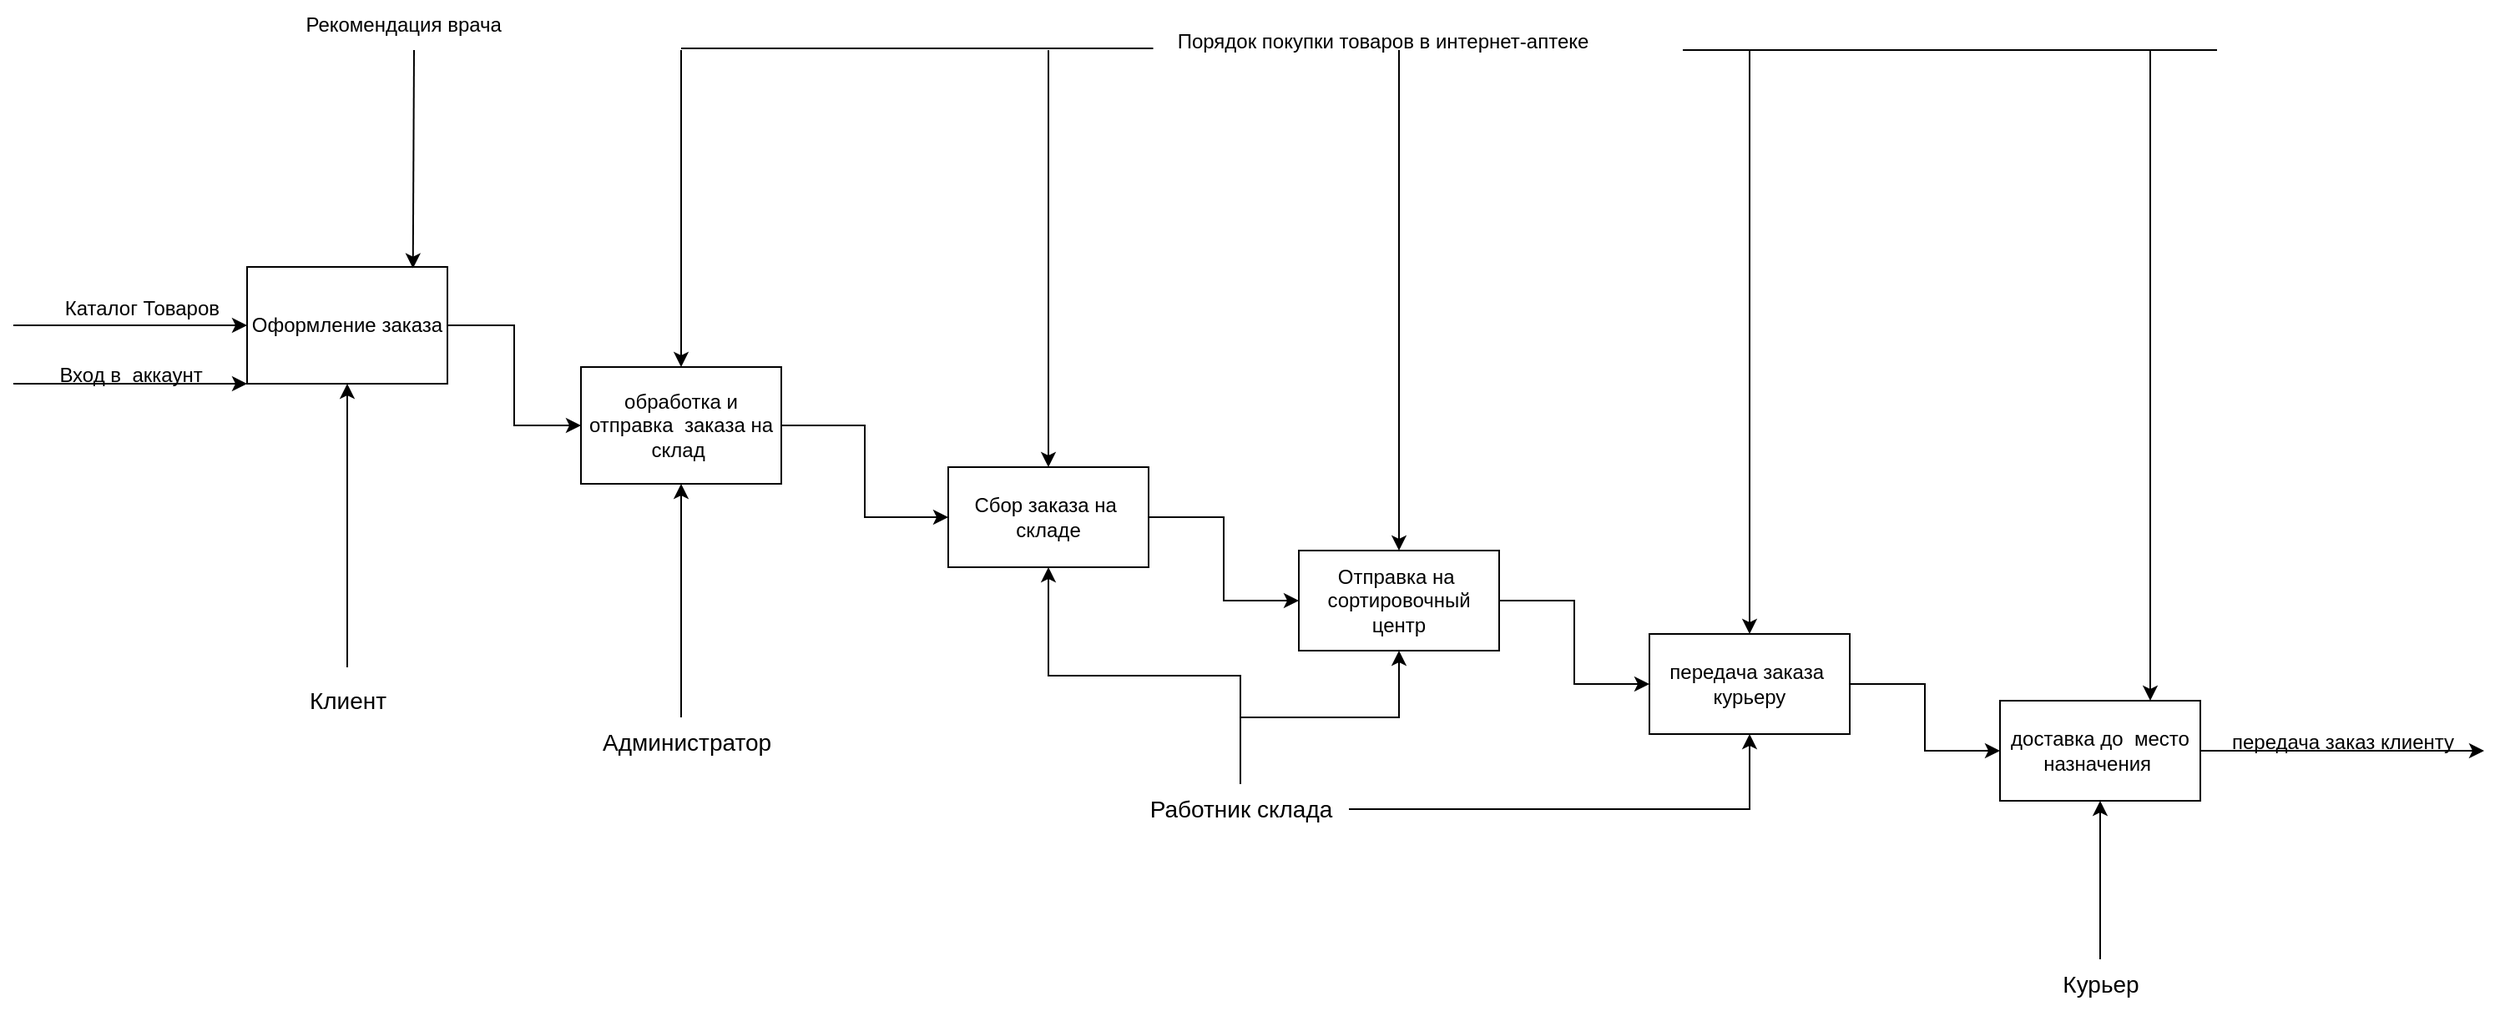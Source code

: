 <mxfile version="20.6.0" type="device" pages="7"><diagram id="UqSrwb61GX-2FaGPzs0Q" name="Страница 1"><mxGraphModel dx="2443" dy="928" grid="1" gridSize="10" guides="1" tooltips="1" connect="1" arrows="1" fold="1" page="1" pageScale="1" pageWidth="827" pageHeight="1169" math="0" shadow="0"><root><mxCell id="0"/><mxCell id="1" parent="0"/><mxCell id="IYAFPW66DbToV17pTTmQ-7" style="edgeStyle=orthogonalEdgeStyle;rounded=0;orthogonalLoop=1;jettySize=auto;html=1;" parent="1" source="IYAFPW66DbToV17pTTmQ-1" target="IYAFPW66DbToV17pTTmQ-6" edge="1"><mxGeometry relative="1" as="geometry"/></mxCell><mxCell id="IYAFPW66DbToV17pTTmQ-1" value="Оформление заказа" style="rounded=0;whiteSpace=wrap;html=1;" parent="1" vertex="1"><mxGeometry x="60" y="170" width="120" height="70" as="geometry"/></mxCell><mxCell id="IYAFPW66DbToV17pTTmQ-2" value="" style="endArrow=classic;html=1;rounded=0;entryX=0;entryY=0.5;entryDx=0;entryDy=0;" parent="1" target="IYAFPW66DbToV17pTTmQ-1" edge="1"><mxGeometry width="50" height="50" relative="1" as="geometry"><mxPoint x="-80" y="205" as="sourcePoint"/><mxPoint x="80" y="200" as="targetPoint"/></mxGeometry></mxCell><mxCell id="IYAFPW66DbToV17pTTmQ-3" value="" style="endArrow=classic;html=1;rounded=0;entryX=0;entryY=1;entryDx=0;entryDy=0;" parent="1" target="IYAFPW66DbToV17pTTmQ-1" edge="1"><mxGeometry width="50" height="50" relative="1" as="geometry"><mxPoint x="-80" y="240" as="sourcePoint"/><mxPoint x="90" y="240" as="targetPoint"/></mxGeometry></mxCell><mxCell id="IYAFPW66DbToV17pTTmQ-4" value="Каталог Товаров&amp;nbsp;&amp;nbsp;" style="text;html=1;align=center;verticalAlign=middle;resizable=0;points=[];autosize=1;strokeColor=none;fillColor=none;" parent="1" vertex="1"><mxGeometry x="-60" y="180" width="120" height="30" as="geometry"/></mxCell><mxCell id="IYAFPW66DbToV17pTTmQ-5" value="Вход в&amp;nbsp; аккаунт" style="text;html=1;align=center;verticalAlign=middle;resizable=0;points=[];autosize=1;strokeColor=none;fillColor=none;" parent="1" vertex="1"><mxGeometry x="-65" y="220" width="110" height="30" as="geometry"/></mxCell><mxCell id="IYAFPW66DbToV17pTTmQ-10" style="edgeStyle=orthogonalEdgeStyle;rounded=0;orthogonalLoop=1;jettySize=auto;html=1;entryX=0;entryY=0.5;entryDx=0;entryDy=0;" parent="1" source="IYAFPW66DbToV17pTTmQ-6" target="IYAFPW66DbToV17pTTmQ-11" edge="1"><mxGeometry relative="1" as="geometry"><mxPoint x="440" y="315" as="targetPoint"/></mxGeometry></mxCell><mxCell id="IYAFPW66DbToV17pTTmQ-6" value="обработка и отправка&amp;nbsp; заказа на склад&amp;nbsp;" style="rounded=0;whiteSpace=wrap;html=1;" parent="1" vertex="1"><mxGeometry x="260" y="230" width="120" height="70" as="geometry"/></mxCell><mxCell id="IYAFPW66DbToV17pTTmQ-14" style="edgeStyle=orthogonalEdgeStyle;rounded=0;orthogonalLoop=1;jettySize=auto;html=1;entryX=0;entryY=0.5;entryDx=0;entryDy=0;" parent="1" source="IYAFPW66DbToV17pTTmQ-11" target="IYAFPW66DbToV17pTTmQ-13" edge="1"><mxGeometry relative="1" as="geometry"/></mxCell><mxCell id="IYAFPW66DbToV17pTTmQ-11" value="Сбор заказа на&amp;nbsp; складе" style="rounded=0;whiteSpace=wrap;html=1;" parent="1" vertex="1"><mxGeometry x="480" y="290" width="120" height="60" as="geometry"/></mxCell><mxCell id="IYAFPW66DbToV17pTTmQ-16" style="edgeStyle=orthogonalEdgeStyle;rounded=0;orthogonalLoop=1;jettySize=auto;html=1;entryX=0;entryY=0.5;entryDx=0;entryDy=0;" parent="1" source="IYAFPW66DbToV17pTTmQ-13" target="IYAFPW66DbToV17pTTmQ-15" edge="1"><mxGeometry relative="1" as="geometry"/></mxCell><mxCell id="IYAFPW66DbToV17pTTmQ-13" value="Отправка на&amp;nbsp; сортировочный центр" style="rounded=0;whiteSpace=wrap;html=1;" parent="1" vertex="1"><mxGeometry x="690" y="340" width="120" height="60" as="geometry"/></mxCell><mxCell id="IYAFPW66DbToV17pTTmQ-18" style="edgeStyle=orthogonalEdgeStyle;rounded=0;orthogonalLoop=1;jettySize=auto;html=1;entryX=0;entryY=0.5;entryDx=0;entryDy=0;" parent="1" source="IYAFPW66DbToV17pTTmQ-15" target="IYAFPW66DbToV17pTTmQ-17" edge="1"><mxGeometry relative="1" as="geometry"/></mxCell><mxCell id="IYAFPW66DbToV17pTTmQ-15" value="передача заказа&amp;nbsp; курьеру" style="rounded=0;whiteSpace=wrap;html=1;" parent="1" vertex="1"><mxGeometry x="900" y="390" width="120" height="60" as="geometry"/></mxCell><mxCell id="IYAFPW66DbToV17pTTmQ-17" value="доставка до&amp;nbsp; место назначения&amp;nbsp;" style="rounded=0;whiteSpace=wrap;html=1;" parent="1" vertex="1"><mxGeometry x="1110" y="430" width="120" height="60" as="geometry"/></mxCell><mxCell id="IYAFPW66DbToV17pTTmQ-21" value="" style="endArrow=classic;html=1;rounded=0;exitX=1;exitY=0.5;exitDx=0;exitDy=0;" parent="1" source="IYAFPW66DbToV17pTTmQ-17" edge="1"><mxGeometry width="50" height="50" relative="1" as="geometry"><mxPoint x="720" y="410" as="sourcePoint"/><mxPoint x="1400" y="460" as="targetPoint"/></mxGeometry></mxCell><mxCell id="IYAFPW66DbToV17pTTmQ-22" value="передача заказ клиенту" style="text;html=1;align=center;verticalAlign=middle;resizable=0;points=[];autosize=1;strokeColor=none;fillColor=none;" parent="1" vertex="1"><mxGeometry x="1235" y="440" width="160" height="30" as="geometry"/></mxCell><mxCell id="IYAFPW66DbToV17pTTmQ-26" value="" style="endArrow=none;html=1;rounded=0;" parent="1" edge="1"><mxGeometry width="50" height="50" relative="1" as="geometry"><mxPoint x="1240" y="40" as="sourcePoint"/><mxPoint x="920" y="40" as="targetPoint"/></mxGeometry></mxCell><mxCell id="IYAFPW66DbToV17pTTmQ-27" value="Порядок покупки товаров в интернет-аптеке&amp;nbsp; &amp;nbsp;" style="text;html=1;align=center;verticalAlign=middle;resizable=0;points=[];autosize=1;strokeColor=none;fillColor=none;" parent="1" vertex="1"><mxGeometry x="605" y="20" width="280" height="30" as="geometry"/></mxCell><mxCell id="IYAFPW66DbToV17pTTmQ-29" value="" style="endArrow=classic;html=1;rounded=0;fontSize=14;entryX=0.828;entryY=0.012;entryDx=0;entryDy=0;entryPerimeter=0;" parent="1" target="IYAFPW66DbToV17pTTmQ-1" edge="1"><mxGeometry width="50" height="50" relative="1" as="geometry"><mxPoint x="160" y="40" as="sourcePoint"/><mxPoint x="690" y="370" as="targetPoint"/></mxGeometry></mxCell><mxCell id="IYAFPW66DbToV17pTTmQ-30" value="" style="endArrow=classic;html=1;rounded=0;fontSize=14;entryX=0.5;entryY=0;entryDx=0;entryDy=0;" parent="1" target="IYAFPW66DbToV17pTTmQ-6" edge="1"><mxGeometry width="50" height="50" relative="1" as="geometry"><mxPoint x="320" y="40" as="sourcePoint"/><mxPoint x="690" y="370" as="targetPoint"/></mxGeometry></mxCell><mxCell id="IYAFPW66DbToV17pTTmQ-31" value="" style="endArrow=classic;html=1;rounded=0;fontSize=14;entryX=0.5;entryY=0;entryDx=0;entryDy=0;" parent="1" target="IYAFPW66DbToV17pTTmQ-11" edge="1"><mxGeometry width="50" height="50" relative="1" as="geometry"><mxPoint x="540" y="40" as="sourcePoint"/><mxPoint x="690" y="370" as="targetPoint"/></mxGeometry></mxCell><mxCell id="IYAFPW66DbToV17pTTmQ-32" value="" style="endArrow=classic;html=1;rounded=0;fontSize=14;entryX=0.5;entryY=0;entryDx=0;entryDy=0;" parent="1" target="IYAFPW66DbToV17pTTmQ-13" edge="1"><mxGeometry width="50" height="50" relative="1" as="geometry"><mxPoint x="750" y="40" as="sourcePoint"/><mxPoint x="690" y="370" as="targetPoint"/></mxGeometry></mxCell><mxCell id="IYAFPW66DbToV17pTTmQ-33" value="" style="endArrow=classic;html=1;rounded=0;fontSize=14;entryX=0.5;entryY=0;entryDx=0;entryDy=0;" parent="1" target="IYAFPW66DbToV17pTTmQ-15" edge="1"><mxGeometry width="50" height="50" relative="1" as="geometry"><mxPoint x="960" y="40" as="sourcePoint"/><mxPoint x="690" y="370" as="targetPoint"/></mxGeometry></mxCell><mxCell id="IYAFPW66DbToV17pTTmQ-34" value="" style="endArrow=classic;html=1;rounded=0;fontSize=14;entryX=0.75;entryY=0;entryDx=0;entryDy=0;" parent="1" target="IYAFPW66DbToV17pTTmQ-17" edge="1"><mxGeometry width="50" height="50" relative="1" as="geometry"><mxPoint x="1200" y="40" as="sourcePoint"/><mxPoint x="370" y="620" as="targetPoint"/></mxGeometry></mxCell><mxCell id="IYAFPW66DbToV17pTTmQ-35" value="" style="endArrow=classic;html=1;rounded=0;fontSize=14;entryX=0.5;entryY=1;entryDx=0;entryDy=0;" parent="1" target="IYAFPW66DbToV17pTTmQ-1" edge="1"><mxGeometry width="50" height="50" relative="1" as="geometry"><mxPoint x="120" y="410" as="sourcePoint"/><mxPoint x="370" y="620" as="targetPoint"/></mxGeometry></mxCell><mxCell id="IYAFPW66DbToV17pTTmQ-36" value="Клиент" style="text;html=1;align=center;verticalAlign=middle;resizable=0;points=[];autosize=1;strokeColor=none;fillColor=none;fontSize=14;" parent="1" vertex="1"><mxGeometry x="85" y="415" width="70" height="30" as="geometry"/></mxCell><mxCell id="IYAFPW66DbToV17pTTmQ-37" value="" style="endArrow=classic;html=1;rounded=0;fontSize=14;entryX=0.5;entryY=1;entryDx=0;entryDy=0;" parent="1" target="IYAFPW66DbToV17pTTmQ-6" edge="1"><mxGeometry width="50" height="50" relative="1" as="geometry"><mxPoint x="320" y="440" as="sourcePoint"/><mxPoint x="370" y="620" as="targetPoint"/></mxGeometry></mxCell><mxCell id="IYAFPW66DbToV17pTTmQ-39" value="Администратор&amp;nbsp;" style="text;html=1;align=center;verticalAlign=middle;resizable=0;points=[];autosize=1;strokeColor=none;fillColor=none;fontSize=14;" parent="1" vertex="1"><mxGeometry x="260" y="440" width="130" height="30" as="geometry"/></mxCell><mxCell id="IYAFPW66DbToV17pTTmQ-41" style="edgeStyle=orthogonalEdgeStyle;rounded=0;orthogonalLoop=1;jettySize=auto;html=1;entryX=0.5;entryY=1;entryDx=0;entryDy=0;fontSize=14;" parent="1" source="IYAFPW66DbToV17pTTmQ-40" target="IYAFPW66DbToV17pTTmQ-11" edge="1"><mxGeometry relative="1" as="geometry"/></mxCell><mxCell id="IYAFPW66DbToV17pTTmQ-42" style="edgeStyle=orthogonalEdgeStyle;rounded=0;orthogonalLoop=1;jettySize=auto;html=1;entryX=0.5;entryY=1;entryDx=0;entryDy=0;fontSize=14;" parent="1" source="IYAFPW66DbToV17pTTmQ-40" target="IYAFPW66DbToV17pTTmQ-13" edge="1"><mxGeometry relative="1" as="geometry"/></mxCell><mxCell id="IYAFPW66DbToV17pTTmQ-43" style="edgeStyle=orthogonalEdgeStyle;rounded=0;orthogonalLoop=1;jettySize=auto;html=1;entryX=0.5;entryY=1;entryDx=0;entryDy=0;fontSize=14;" parent="1" source="IYAFPW66DbToV17pTTmQ-40" target="IYAFPW66DbToV17pTTmQ-15" edge="1"><mxGeometry relative="1" as="geometry"/></mxCell><mxCell id="IYAFPW66DbToV17pTTmQ-40" value="Работник склада" style="text;html=1;align=center;verticalAlign=middle;resizable=0;points=[];autosize=1;strokeColor=none;fillColor=none;fontSize=14;" parent="1" vertex="1"><mxGeometry x="590" y="480" width="130" height="30" as="geometry"/></mxCell><mxCell id="IYAFPW66DbToV17pTTmQ-44" value="Курьер" style="text;html=1;align=center;verticalAlign=middle;resizable=0;points=[];autosize=1;strokeColor=none;fillColor=none;fontSize=14;" parent="1" vertex="1"><mxGeometry x="1135" y="585" width="70" height="30" as="geometry"/></mxCell><mxCell id="IYAFPW66DbToV17pTTmQ-45" value="" style="endArrow=classic;html=1;rounded=0;fontSize=14;entryX=0.5;entryY=1;entryDx=0;entryDy=0;" parent="1" source="IYAFPW66DbToV17pTTmQ-44" target="IYAFPW66DbToV17pTTmQ-17" edge="1"><mxGeometry width="50" height="50" relative="1" as="geometry"><mxPoint x="320" y="670" as="sourcePoint"/><mxPoint x="370" y="620" as="targetPoint"/></mxGeometry></mxCell><mxCell id="QMCUXfUIS-Kp5u-1kf5c-2" value="" style="endArrow=none;html=1;rounded=0;entryX=-0.008;entryY=0.635;entryDx=0;entryDy=0;entryPerimeter=0;" edge="1" parent="1" target="IYAFPW66DbToV17pTTmQ-27"><mxGeometry width="50" height="50" relative="1" as="geometry"><mxPoint x="320" y="39" as="sourcePoint"/><mxPoint x="640" y="310" as="targetPoint"/></mxGeometry></mxCell><mxCell id="QMCUXfUIS-Kp5u-1kf5c-3" value="Рекомендация врача&amp;nbsp;" style="text;html=1;align=center;verticalAlign=middle;resizable=0;points=[];autosize=1;strokeColor=none;fillColor=none;" vertex="1" parent="1"><mxGeometry x="85" y="10" width="140" height="30" as="geometry"/></mxCell></root></mxGraphModel></diagram><diagram name="Страница 1" id="Mw4EYiLOWl4AW9sIwSQN"><mxGraphModel dx="1673" dy="829" grid="1" gridSize="10" guides="1" tooltips="1" connect="1" arrows="1" fold="1" page="1" pageScale="1" pageWidth="827" pageHeight="1169" math="0" shadow="0"><root><mxCell id="0"/><mxCell id="1" parent="0"/><mxCell id="vtfCZqzjw-Deb6VUBFZ_-2" value="Предприятие по сборке и продаже компьютеров" style="swimlane;" parent="1" vertex="1"><mxGeometry x="494" y="230" width="760" height="770" as="geometry"/></mxCell><mxCell id="vtfCZqzjw-Deb6VUBFZ_-6" value="Работа с заказом" style="ellipse;whiteSpace=wrap;html=1;" parent="vtfCZqzjw-Deb6VUBFZ_-2" vertex="1"><mxGeometry x="30" y="34" width="120" height="80" as="geometry"/></mxCell><mxCell id="vtfCZqzjw-Deb6VUBFZ_-8" value="управление информациеей о клиенте" style="ellipse;whiteSpace=wrap;html=1;" parent="vtfCZqzjw-Deb6VUBFZ_-2" vertex="1"><mxGeometry x="30" y="174" width="120" height="80" as="geometry"/></mxCell><mxCell id="vtfCZqzjw-Deb6VUBFZ_-9" value="extend" style="endArrow=classic;html=1;rounded=0;entryX=0.5;entryY=0;entryDx=0;entryDy=0;dashed=1;" parent="vtfCZqzjw-Deb6VUBFZ_-2" source="vtfCZqzjw-Deb6VUBFZ_-6" target="vtfCZqzjw-Deb6VUBFZ_-8" edge="1"><mxGeometry width="50" height="50" relative="1" as="geometry"><mxPoint x="70" y="164" as="sourcePoint"/><mxPoint x="120" y="114" as="targetPoint"/><Array as="points"><mxPoint x="90" y="144"/></Array><mxPoint as="offset"/></mxGeometry></mxCell><mxCell id="vtfCZqzjw-Deb6VUBFZ_-12" value="управление информацией о поставщиках" style="ellipse;whiteSpace=wrap;html=1;" parent="vtfCZqzjw-Deb6VUBFZ_-2" vertex="1"><mxGeometry x="50" y="355" width="120" height="80" as="geometry"/></mxCell><mxCell id="vtfCZqzjw-Deb6VUBFZ_-14" value="управление информацией о комплектующих" style="ellipse;whiteSpace=wrap;html=1;" parent="vtfCZqzjw-Deb6VUBFZ_-2" vertex="1"><mxGeometry x="40" y="474" width="120" height="80" as="geometry"/></mxCell><mxCell id="vtfCZqzjw-Deb6VUBFZ_-18" value="учет поступления, выдачи комплектующих" style="ellipse;whiteSpace=wrap;html=1;" parent="vtfCZqzjw-Deb6VUBFZ_-2" vertex="1"><mxGeometry x="40" y="654" width="120" height="80" as="geometry"/></mxCell><mxCell id="vtfCZqzjw-Deb6VUBFZ_-22" value="" style="endArrow=classic;html=1;rounded=0;exitX=0.5;exitY=0.5;exitDx=0;exitDy=0;exitPerimeter=0;" parent="vtfCZqzjw-Deb6VUBFZ_-2" source="vtfCZqzjw-Deb6VUBFZ_-20" edge="1"><mxGeometry width="50" height="50" relative="1" as="geometry"><mxPoint x="677" y="264" as="sourcePoint"/><mxPoint x="720" y="244" as="targetPoint"/><Array as="points"/></mxGeometry></mxCell><mxCell id="vtfCZqzjw-Deb6VUBFZ_-23" value="сборка компьютеров" style="ellipse;whiteSpace=wrap;html=1;" parent="vtfCZqzjw-Deb6VUBFZ_-2" vertex="1"><mxGeometry x="600" y="204" width="120" height="80" as="geometry"/></mxCell><mxCell id="vtfCZqzjw-Deb6VUBFZ_-24" value="" style="endArrow=classic;html=1;rounded=0;exitX=0.5;exitY=0;exitDx=0;exitDy=0;dashed=1;" parent="vtfCZqzjw-Deb6VUBFZ_-2" source="vtfCZqzjw-Deb6VUBFZ_-23" edge="1"><mxGeometry width="50" height="50" relative="1" as="geometry"><mxPoint x="660" y="174" as="sourcePoint"/><mxPoint x="660" y="114" as="targetPoint"/></mxGeometry></mxCell><mxCell id="vtfCZqzjw-Deb6VUBFZ_-26" value="include" style="edgeLabel;html=1;align=center;verticalAlign=middle;resizable=0;points=[];" parent="vtfCZqzjw-Deb6VUBFZ_-24" vertex="1" connectable="0"><mxGeometry x="0.146" y="-1" relative="1" as="geometry"><mxPoint as="offset"/></mxGeometry></mxCell><mxCell id="vtfCZqzjw-Deb6VUBFZ_-25" value="требования необходимых комлектующих" style="ellipse;whiteSpace=wrap;html=1;" parent="vtfCZqzjw-Deb6VUBFZ_-2" vertex="1"><mxGeometry x="600" y="34" width="120" height="80" as="geometry"/></mxCell><mxCell id="vtfCZqzjw-Deb6VUBFZ_-32" value="тестирование компьютеров" style="ellipse;whiteSpace=wrap;html=1;" parent="vtfCZqzjw-Deb6VUBFZ_-2" vertex="1"><mxGeometry x="600" y="654" width="120" height="80" as="geometry"/></mxCell><mxCell id="vtfCZqzjw-Deb6VUBFZ_-3" value="менеджер по работе&lt;br&gt;&lt;br&gt;&amp;nbsp;с клиентами" style="shape=umlActor;verticalLabelPosition=bottom;verticalAlign=top;html=1;" parent="1" vertex="1"><mxGeometry x="414" y="264" width="30" height="60" as="geometry"/></mxCell><mxCell id="vtfCZqzjw-Deb6VUBFZ_-7" value="" style="endArrow=classic;html=1;rounded=0;exitX=0.526;exitY=0.686;exitDx=0;exitDy=0;exitPerimeter=0;" parent="1" source="vtfCZqzjw-Deb6VUBFZ_-3" edge="1"><mxGeometry width="50" height="50" relative="1" as="geometry"><mxPoint x="444" y="304" as="sourcePoint"/><mxPoint x="524" y="304" as="targetPoint"/><Array as="points"><mxPoint x="484" y="304"/></Array></mxGeometry></mxCell><mxCell id="vtfCZqzjw-Deb6VUBFZ_-10" value="менеджер по &lt;br&gt;снабжению" style="shape=umlActor;verticalLabelPosition=bottom;verticalAlign=top;html=1;outlineConnect=0;" parent="1" vertex="1"><mxGeometry x="414" y="585" width="30" height="60" as="geometry"/></mxCell><mxCell id="vtfCZqzjw-Deb6VUBFZ_-11" value="" style="endArrow=classic;html=1;rounded=0;exitX=0.5;exitY=0.5;exitDx=0;exitDy=0;exitPerimeter=0;" parent="1" source="vtfCZqzjw-Deb6VUBFZ_-10" edge="1"><mxGeometry width="50" height="50" relative="1" as="geometry"><mxPoint x="434" y="624" as="sourcePoint"/><mxPoint x="544" y="626" as="targetPoint"/></mxGeometry></mxCell><mxCell id="vtfCZqzjw-Deb6VUBFZ_-13" value="" style="endArrow=classic;html=1;rounded=0;exitX=0.5;exitY=0.5;exitDx=0;exitDy=0;exitPerimeter=0;" parent="1" source="vtfCZqzjw-Deb6VUBFZ_-10" target="vtfCZqzjw-Deb6VUBFZ_-14" edge="1"><mxGeometry width="50" height="50" relative="1" as="geometry"><mxPoint x="494" y="704" as="sourcePoint"/><mxPoint x="544" y="694" as="targetPoint"/></mxGeometry></mxCell><mxCell id="vtfCZqzjw-Deb6VUBFZ_-15" value="завскладом&lt;br&gt;" style="shape=umlActor;verticalLabelPosition=bottom;verticalAlign=top;html=1;outlineConnect=0;" parent="1" vertex="1"><mxGeometry x="414" y="904" width="30" height="60" as="geometry"/></mxCell><mxCell id="vtfCZqzjw-Deb6VUBFZ_-17" value="" style="endArrow=classic;html=1;rounded=0;exitX=0.5;exitY=0.5;exitDx=0;exitDy=0;exitPerimeter=0;" parent="1" source="vtfCZqzjw-Deb6VUBFZ_-15" edge="1"><mxGeometry width="50" height="50" relative="1" as="geometry"><mxPoint x="454" y="944" as="sourcePoint"/><mxPoint x="534" y="934" as="targetPoint"/></mxGeometry></mxCell><mxCell id="vtfCZqzjw-Deb6VUBFZ_-19" value="инженер по сборке&lt;br&gt;&amp;nbsp;ноутбуков&lt;br&gt;" style="shape=umlActor;verticalLabelPosition=bottom;verticalAlign=top;html=1;outlineConnect=0;" parent="1" vertex="1"><mxGeometry x="1304" y="274" width="30" height="60" as="geometry"/></mxCell><mxCell id="vtfCZqzjw-Deb6VUBFZ_-20" value="инженер по сборке&lt;br&gt;" style="shape=umlActor;verticalLabelPosition=bottom;verticalAlign=top;html=1;outlineConnect=0;" parent="1" vertex="1"><mxGeometry x="1304" y="444" width="30" height="60" as="geometry"/></mxCell><mxCell id="vtfCZqzjw-Deb6VUBFZ_-21" value="" style="endArrow=classic;html=1;rounded=0;exitX=0.5;exitY=0.5;exitDx=0;exitDy=0;exitPerimeter=0;" parent="1" source="vtfCZqzjw-Deb6VUBFZ_-19" target="vtfCZqzjw-Deb6VUBFZ_-20" edge="1"><mxGeometry width="50" height="50" relative="1" as="geometry"><mxPoint x="1294" y="434" as="sourcePoint"/><mxPoint x="1344" y="384" as="targetPoint"/><Array as="points"/></mxGeometry></mxCell><mxCell id="vtfCZqzjw-Deb6VUBFZ_-27" value="инженер по сборке &lt;br&gt;настольных компьютеров" style="shape=umlActor;verticalLabelPosition=bottom;verticalAlign=top;html=1;outlineConnect=0;" parent="1" vertex="1"><mxGeometry x="1324" y="665" width="30" height="60" as="geometry"/></mxCell><mxCell id="vtfCZqzjw-Deb6VUBFZ_-29" value="" style="endArrow=classic;html=1;rounded=0;exitX=0.5;exitY=0;exitDx=0;exitDy=0;exitPerimeter=0;entryX=0.5;entryY=0.5;entryDx=0;entryDy=0;entryPerimeter=0;" parent="1" source="vtfCZqzjw-Deb6VUBFZ_-27" target="vtfCZqzjw-Deb6VUBFZ_-20" edge="1"><mxGeometry width="50" height="50" relative="1" as="geometry"><mxPoint x="1334" y="645" as="sourcePoint"/><mxPoint x="1384" y="595" as="targetPoint"/></mxGeometry></mxCell><mxCell id="vtfCZqzjw-Deb6VUBFZ_-30" value="инженер по тестированию" style="shape=umlActor;verticalLabelPosition=bottom;verticalAlign=top;html=1;outlineConnect=0;" parent="1" vertex="1"><mxGeometry x="1324" y="904" width="30" height="60" as="geometry"/></mxCell><mxCell id="vtfCZqzjw-Deb6VUBFZ_-31" value="" style="endArrow=classic;html=1;rounded=0;exitX=0.5;exitY=0.5;exitDx=0;exitDy=0;exitPerimeter=0;" parent="1" source="vtfCZqzjw-Deb6VUBFZ_-30" edge="1"><mxGeometry width="50" height="50" relative="1" as="geometry"><mxPoint x="1274" y="904" as="sourcePoint"/><mxPoint x="1214" y="934" as="targetPoint"/></mxGeometry></mxCell></root></mxGraphModel></diagram><diagram name="Страница 2" id="2DI05LtLqWM12j9ELJni"><mxGraphModel dx="1422" dy="705" grid="1" gridSize="10" guides="1" tooltips="1" connect="1" arrows="1" fold="1" page="1" pageScale="1" pageWidth="827" pageHeight="1169" math="0" shadow="0"><root><mxCell id="0"/><mxCell id="1" parent="0"/><mxCell id="o-NQTXOiPf2M6POMEj39-1" value="Сайт по продаже авиабилетов" style="swimlane;" parent="1" vertex="1"><mxGeometry x="70" y="110" width="810" height="640" as="geometry"/></mxCell><mxCell id="o-NQTXOiPf2M6POMEj39-5" value="" style="endArrow=classic;html=1;rounded=0;" parent="o-NQTXOiPf2M6POMEj39-1" edge="1"><mxGeometry width="50" height="50" relative="1" as="geometry"><mxPoint x="-40" y="20" as="sourcePoint"/><mxPoint x="70" y="80" as="targetPoint"/></mxGeometry></mxCell><mxCell id="o-NQTXOiPf2M6POMEj39-6" value="" style="ellipse;whiteSpace=wrap;html=1;" parent="o-NQTXOiPf2M6POMEj39-1" vertex="1"><mxGeometry x="70" y="50" width="120" height="80" as="geometry"/></mxCell><mxCell id="o-NQTXOiPf2M6POMEj39-9" value="" style="ellipse;whiteSpace=wrap;html=1;" parent="o-NQTXOiPf2M6POMEj39-1" vertex="1"><mxGeometry x="70" y="190" width="120" height="40" as="geometry"/></mxCell><mxCell id="o-NQTXOiPf2M6POMEj39-10" value="" style="endArrow=classic;html=1;rounded=0;" parent="o-NQTXOiPf2M6POMEj39-1" edge="1"><mxGeometry width="50" height="50" relative="1" as="geometry"><mxPoint x="190" y="90" as="sourcePoint"/><mxPoint x="250" y="90" as="targetPoint"/></mxGeometry></mxCell><mxCell id="o-NQTXOiPf2M6POMEj39-11" value="" style="ellipse;whiteSpace=wrap;html=1;" parent="o-NQTXOiPf2M6POMEj39-1" vertex="1"><mxGeometry x="250" y="60" width="120" height="60" as="geometry"/></mxCell><mxCell id="o-NQTXOiPf2M6POMEj39-12" value="" style="endArrow=classic;html=1;rounded=0;exitX=0.5;exitY=1;exitDx=0;exitDy=0;" parent="o-NQTXOiPf2M6POMEj39-1" source="o-NQTXOiPf2M6POMEj39-11" edge="1"><mxGeometry width="50" height="50" relative="1" as="geometry"><mxPoint x="310" y="170" as="sourcePoint"/><mxPoint x="310" y="160" as="targetPoint"/></mxGeometry></mxCell><mxCell id="o-NQTXOiPf2M6POMEj39-13" value="" style="ellipse;whiteSpace=wrap;html=1;" parent="o-NQTXOiPf2M6POMEj39-1" vertex="1"><mxGeometry x="250" y="160" width="120" height="30" as="geometry"/></mxCell><mxCell id="o-NQTXOiPf2M6POMEj39-14" value="" style="endArrow=classic;html=1;rounded=0;" parent="o-NQTXOiPf2M6POMEj39-1" edge="1"><mxGeometry width="50" height="50" relative="1" as="geometry"><mxPoint x="310" y="190" as="sourcePoint"/><mxPoint x="310" y="230" as="targetPoint"/></mxGeometry></mxCell><mxCell id="o-NQTXOiPf2M6POMEj39-15" value="" style="ellipse;whiteSpace=wrap;html=1;" parent="o-NQTXOiPf2M6POMEj39-1" vertex="1"><mxGeometry x="247" y="229" width="120" height="41" as="geometry"/></mxCell><mxCell id="o-NQTXOiPf2M6POMEj39-18" value="" style="endArrow=classic;html=1;rounded=0;exitX=0.5;exitY=1;exitDx=0;exitDy=0;" parent="o-NQTXOiPf2M6POMEj39-1" source="o-NQTXOiPf2M6POMEj39-15" edge="1"><mxGeometry width="50" height="50" relative="1" as="geometry"><mxPoint x="310" y="330" as="sourcePoint"/><mxPoint x="307" y="330" as="targetPoint"/></mxGeometry></mxCell><mxCell id="pys5zi0dlgwbihLDK7o7-1" value="" style="endArrow=classic;html=1;rounded=0;entryX=0.5;entryY=0;entryDx=0;entryDy=0;" parent="o-NQTXOiPf2M6POMEj39-1" target="o-NQTXOiPf2M6POMEj39-9" edge="1"><mxGeometry width="50" height="50" relative="1" as="geometry"><mxPoint x="130" y="130" as="sourcePoint"/><mxPoint x="180" y="80" as="targetPoint"/></mxGeometry></mxCell><mxCell id="o-NQTXOiPf2M6POMEj39-4" value="Клиент&lt;br&gt;" style="shape=umlActor;verticalLabelPosition=bottom;verticalAlign=top;html=1;outlineConnect=0;" parent="1" vertex="1"><mxGeometry x="10" y="110" width="30" height="60" as="geometry"/></mxCell></root></mxGraphModel></diagram><diagram name="Страница 3" id="UJbaUFxQCiedG1nVMI7A"><mxGraphModel dx="2249" dy="3127" grid="1" gridSize="10" guides="1" tooltips="1" connect="1" arrows="1" fold="1" page="1" pageScale="1" pageWidth="827" pageHeight="1169" background="none" math="0" shadow="1"><root><mxCell id="0"/><mxCell id="1" parent="0"/><mxCell id="8lm2M9Tt1xTkv5hWFZf9-2" value="Пользователь&lt;br&gt;" style="shape=umlActor;verticalLabelPosition=bottom;verticalAlign=top;html=1;outlineConnect=0;" parent="1" vertex="1"><mxGeometry x="-750" y="-1950" width="30" height="60" as="geometry"/></mxCell><mxCell id="8lm2M9Tt1xTkv5hWFZf9-4" value="" style="endArrow=none;dashed=1;html=1;rounded=0;" parent="1" edge="1"><mxGeometry width="50" height="50" relative="1" as="geometry"><mxPoint x="-735.5" y="-1840" as="sourcePoint"/><mxPoint x="-735.5" y="-1910" as="targetPoint"/></mxGeometry></mxCell><mxCell id="8lm2M9Tt1xTkv5hWFZf9-5" value="" style="html=1;points=[];perimeter=orthogonalPerimeter;" parent="1" vertex="1"><mxGeometry x="-745" y="-1840" width="20" height="530" as="geometry"/></mxCell><mxCell id="8lm2M9Tt1xTkv5hWFZf9-6" value="" style="endArrow=none;dashed=1;html=1;rounded=0;" parent="1" edge="1"><mxGeometry width="50" height="50" relative="1" as="geometry"><mxPoint x="-730" y="-1230" as="sourcePoint"/><mxPoint x="-730" y="-1310" as="targetPoint"/></mxGeometry></mxCell><mxCell id="8lm2M9Tt1xTkv5hWFZf9-7" value="" style="endArrow=classic;html=1;rounded=0;entryX=0;entryY=0;entryDx=0;entryDy=0;entryPerimeter=0;" parent="1" edge="1"><mxGeometry width="50" height="50" relative="1" as="geometry"><mxPoint x="-720" y="-1840" as="sourcePoint"/><mxPoint x="-413" y="-1840" as="targetPoint"/></mxGeometry></mxCell><mxCell id="8lm2M9Tt1xTkv5hWFZf9-11" value="Выбор рейса&lt;br&gt;" style="edgeLabel;html=1;align=center;verticalAlign=middle;resizable=0;points=[];" parent="8lm2M9Tt1xTkv5hWFZf9-7" vertex="1" connectable="0"><mxGeometry x="-0.311" y="-1" relative="1" as="geometry"><mxPoint x="9" y="-11" as="offset"/></mxGeometry></mxCell><mxCell id="8lm2M9Tt1xTkv5hWFZf9-9" value="Система&lt;br&gt;" style="html=1;" parent="1" vertex="1"><mxGeometry x="-463" y="-1960" width="110" height="50" as="geometry"/></mxCell><mxCell id="8lm2M9Tt1xTkv5hWFZf9-12" value="" style="endArrow=classic;html=1;rounded=0;exitX=-0.05;exitY=0.109;exitDx=0;exitDy=0;exitPerimeter=0;" parent="1" edge="1"><mxGeometry width="50" height="50" relative="1" as="geometry"><mxPoint x="-414" y="-1782.23" as="sourcePoint"/><mxPoint x="-720" y="-1780" as="targetPoint"/></mxGeometry></mxCell><mxCell id="8lm2M9Tt1xTkv5hWFZf9-13" value="Выводит свободные&lt;br&gt;места" style="edgeLabel;html=1;align=center;verticalAlign=middle;resizable=0;points=[];" parent="8lm2M9Tt1xTkv5hWFZf9-12" vertex="1" connectable="0"><mxGeometry x="0.2" y="1" relative="1" as="geometry"><mxPoint x="6" y="-31" as="offset"/></mxGeometry></mxCell><mxCell id="8lm2M9Tt1xTkv5hWFZf9-15" value="" style="endArrow=none;dashed=1;html=1;rounded=0;entryX=0.5;entryY=1;entryDx=0;entryDy=0;exitX=0.5;exitY=0.017;exitDx=0;exitDy=0;exitPerimeter=0;" parent="1" source="8lm2M9Tt1xTkv5hWFZf9-27" target="8lm2M9Tt1xTkv5hWFZf9-9" edge="1"><mxGeometry width="50" height="50" relative="1" as="geometry"><mxPoint x="-403" y="-1837.88" as="sourcePoint"/><mxPoint x="-450" y="-1890" as="targetPoint"/><Array as="points"/></mxGeometry></mxCell><mxCell id="8lm2M9Tt1xTkv5hWFZf9-16" value="" style="endArrow=classic;html=1;rounded=0;entryX=-0.05;entryY=0.211;entryDx=0;entryDy=0;entryPerimeter=0;" parent="1" edge="1"><mxGeometry width="50" height="50" relative="1" as="geometry"><mxPoint x="-720" y="-1728" as="sourcePoint"/><mxPoint x="-414" y="-1728.17" as="targetPoint"/><Array as="points"><mxPoint x="-700" y="-1728"/></Array></mxGeometry></mxCell><mxCell id="8lm2M9Tt1xTkv5hWFZf9-17" value="Выбирает свободное место" style="edgeLabel;html=1;align=center;verticalAlign=middle;resizable=0;points=[];" parent="8lm2M9Tt1xTkv5hWFZf9-16" vertex="1" connectable="0"><mxGeometry x="-0.244" y="3" relative="1" as="geometry"><mxPoint x="21" y="-9" as="offset"/></mxGeometry></mxCell><mxCell id="8lm2M9Tt1xTkv5hWFZf9-18" value="" style="endArrow=classic;html=1;rounded=0;entryX=1;entryY=0.302;entryDx=0;entryDy=0;entryPerimeter=0;exitX=0.05;exitY=0.296;exitDx=0;exitDy=0;exitPerimeter=0;" parent="1" target="8lm2M9Tt1xTkv5hWFZf9-5" edge="1"><mxGeometry width="50" height="50" relative="1" as="geometry"><mxPoint x="-412" y="-1683.12" as="sourcePoint"/><mxPoint x="-460" y="-1730" as="targetPoint"/></mxGeometry></mxCell><mxCell id="8lm2M9Tt1xTkv5hWFZf9-20" value="" style="endArrow=classic;html=1;rounded=0;entryX=0;entryY=0.396;entryDx=0;entryDy=0;entryPerimeter=0;" parent="1" edge="1"><mxGeometry width="50" height="50" relative="1" as="geometry"><mxPoint x="-725" y="-1630" as="sourcePoint"/><mxPoint x="-413" y="-1630.12" as="targetPoint"/></mxGeometry></mxCell><mxCell id="8lm2M9Tt1xTkv5hWFZf9-22" value="Нажимает купить билеьt" style="edgeLabel;html=1;align=center;verticalAlign=middle;resizable=0;points=[];" parent="8lm2M9Tt1xTkv5hWFZf9-20" vertex="1" connectable="0"><mxGeometry x="-0.144" y="-1" relative="1" as="geometry"><mxPoint x="13" y="-11" as="offset"/></mxGeometry></mxCell><mxCell id="8lm2M9Tt1xTkv5hWFZf9-21" value="Выводит сумму к опалате" style="text;html=1;align=center;verticalAlign=middle;resizable=0;points=[];autosize=1;strokeColor=none;fillColor=none;" parent="1" vertex="1"><mxGeometry x="-700" y="-1710" width="170" height="30" as="geometry"/></mxCell><mxCell id="8lm2M9Tt1xTkv5hWFZf9-23" value="" style="endArrow=classic;html=1;rounded=0;" parent="1" edge="1"><mxGeometry width="50" height="50" relative="1" as="geometry"><mxPoint x="-413" y="-1600" as="sourcePoint"/><mxPoint x="-730" y="-1600" as="targetPoint"/></mxGeometry></mxCell><mxCell id="8lm2M9Tt1xTkv5hWFZf9-24" value="Выводит форму для заполнения данных" style="edgeLabel;html=1;align=center;verticalAlign=middle;resizable=0;points=[];" parent="8lm2M9Tt1xTkv5hWFZf9-23" vertex="1" connectable="0"><mxGeometry x="0.118" y="2" relative="1" as="geometry"><mxPoint x="18" y="-12" as="offset"/></mxGeometry></mxCell><mxCell id="8lm2M9Tt1xTkv5hWFZf9-25" value="" style="endArrow=classic;html=1;rounded=0;entryX=0;entryY=0.547;entryDx=0;entryDy=0;entryPerimeter=0;" parent="1" edge="1"><mxGeometry width="50" height="50" relative="1" as="geometry"><mxPoint x="-720" y="-1550" as="sourcePoint"/><mxPoint x="-413" y="-1550.09" as="targetPoint"/></mxGeometry></mxCell><mxCell id="8lm2M9Tt1xTkv5hWFZf9-26" value="Заполняет Фио дата рождения Паспортные данные" style="edgeLabel;html=1;align=center;verticalAlign=middle;resizable=0;points=[];" parent="8lm2M9Tt1xTkv5hWFZf9-25" vertex="1" connectable="0"><mxGeometry x="-0.819" relative="1" as="geometry"><mxPoint x="112" y="-10" as="offset"/></mxGeometry></mxCell><mxCell id="8lm2M9Tt1xTkv5hWFZf9-27" value="" style="html=1;points=[];perimeter=orthogonalPerimeter;" parent="1" vertex="1"><mxGeometry x="-413" y="-1860" width="13" height="120" as="geometry"/></mxCell><mxCell id="8lm2M9Tt1xTkv5hWFZf9-28" value="" style="html=1;points=[];perimeter=orthogonalPerimeter;" parent="1" vertex="1"><mxGeometry x="-413" y="-1735" width="13" height="105" as="geometry"/></mxCell><mxCell id="8lm2M9Tt1xTkv5hWFZf9-31" value="" style="html=1;points=[];perimeter=orthogonalPerimeter;" parent="1" vertex="1"><mxGeometry x="-413" y="-1620" width="13" height="80" as="geometry"/></mxCell><mxCell id="8lm2M9Tt1xTkv5hWFZf9-32" value="" style="html=1;points=[];perimeter=orthogonalPerimeter;" parent="1" vertex="1"><mxGeometry x="-413" y="-1530" width="13" height="160" as="geometry"/></mxCell><mxCell id="8lm2M9Tt1xTkv5hWFZf9-33" value="Отправляет билеты на джамаила&lt;br&gt;" style="endArrow=classic;html=1;rounded=0;" parent="1" edge="1"><mxGeometry x="-0.126" y="-10" width="50" height="50" relative="1" as="geometry"><mxPoint x="-418" y="-1380" as="sourcePoint"/><mxPoint x="-720" y="-1380" as="targetPoint"/><mxPoint as="offset"/></mxGeometry></mxCell><mxCell id="8lm2M9Tt1xTkv5hWFZf9-34" value="" style="endArrow=classic;html=1;rounded=0;" parent="1" edge="1"><mxGeometry width="50" height="50" relative="1" as="geometry"><mxPoint x="-400" y="-1500" as="sourcePoint"/><mxPoint x="-190" y="-1500" as="targetPoint"/></mxGeometry></mxCell><mxCell id="8lm2M9Tt1xTkv5hWFZf9-36" value="Отправляет данные API яндекс деньги" style="edgeLabel;html=1;align=center;verticalAlign=middle;resizable=0;points=[];" parent="8lm2M9Tt1xTkv5hWFZf9-34" vertex="1" connectable="0"><mxGeometry x="-0.133" y="-1" relative="1" as="geometry"><mxPoint x="9" y="-11" as="offset"/></mxGeometry></mxCell><mxCell id="8lm2M9Tt1xTkv5hWFZf9-35" value="Система оплаты" style="rounded=0;whiteSpace=wrap;html=1;" parent="1" vertex="1"><mxGeometry x="-240" y="-1965" width="120" height="55" as="geometry"/></mxCell><mxCell id="8lm2M9Tt1xTkv5hWFZf9-37" value="" style="endArrow=none;dashed=1;html=1;rounded=0;" parent="1" edge="1"><mxGeometry width="50" height="50" relative="1" as="geometry"><mxPoint x="-170" y="-1520" as="sourcePoint"/><mxPoint x="-180" y="-1910" as="targetPoint"/></mxGeometry></mxCell><mxCell id="8lm2M9Tt1xTkv5hWFZf9-38" value="" style="rounded=0;whiteSpace=wrap;html=1;" parent="1" vertex="1"><mxGeometry x="-190" y="-1520" width="30" height="40" as="geometry"/></mxCell><mxCell id="8lm2M9Tt1xTkv5hWFZf9-39" value="" style="endArrow=none;dashed=1;html=1;rounded=0;" parent="1" edge="1"><mxGeometry width="50" height="50" relative="1" as="geometry"><mxPoint x="-170" y="-1440" as="sourcePoint"/><mxPoint x="-170" y="-1480" as="targetPoint"/><Array as="points"/></mxGeometry></mxCell><mxCell id="8lm2M9Tt1xTkv5hWFZf9-40" value="" style="endArrow=classic;html=1;rounded=0;exitX=1;exitY=0;exitDx=0;exitDy=0;exitPerimeter=0;entryX=1;entryY=0.5;entryDx=0;entryDy=0;" parent="1" source="8lm2M9Tt1xTkv5hWFZf9-38" target="8lm2M9Tt1xTkv5hWFZf9-38" edge="1"><mxGeometry width="50" height="50" relative="1" as="geometry"><mxPoint x="-160" y="-1510" as="sourcePoint"/><mxPoint x="-90" y="-1490" as="targetPoint"/><Array as="points"><mxPoint x="-90" y="-1520"/><mxPoint x="-90" y="-1500"/></Array></mxGeometry></mxCell><mxCell id="8lm2M9Tt1xTkv5hWFZf9-45" value="" style="edgeStyle=orthogonalEdgeStyle;rounded=0;orthogonalLoop=1;jettySize=auto;html=1;" parent="1" source="8lm2M9Tt1xTkv5hWFZf9-41" target="8lm2M9Tt1xTkv5hWFZf9-38" edge="1"><mxGeometry relative="1" as="geometry"><Array as="points"><mxPoint x="-170" y="-1460"/><mxPoint x="-175" y="-1460"/></Array></mxGeometry></mxCell><mxCell id="8lm2M9Tt1xTkv5hWFZf9-41" value="" style="html=1;points=[];perimeter=orthogonalPerimeter;" parent="1" vertex="1"><mxGeometry x="-180" y="-1440" width="20" height="80" as="geometry"/></mxCell><mxCell id="8lm2M9Tt1xTkv5hWFZf9-42" value="" style="endArrow=classic;html=1;rounded=0;entryX=1.308;entryY=0.675;entryDx=0;entryDy=0;entryPerimeter=0;" parent="1" target="8lm2M9Tt1xTkv5hWFZf9-32" edge="1"><mxGeometry width="50" height="50" relative="1" as="geometry"><mxPoint x="-180" y="-1420" as="sourcePoint"/><mxPoint x="-130" y="-1470" as="targetPoint"/></mxGeometry></mxCell><mxCell id="8lm2M9Tt1xTkv5hWFZf9-43" value="Отправляет данные об оплате" style="edgeLabel;html=1;align=center;verticalAlign=middle;resizable=0;points=[];" parent="8lm2M9Tt1xTkv5hWFZf9-42" vertex="1" connectable="0"><mxGeometry x="0.148" y="2" relative="1" as="geometry"><mxPoint x="14" y="-11" as="offset"/></mxGeometry></mxCell><mxCell id="8lm2M9Tt1xTkv5hWFZf9-46" value="Проверяет электронный счет снимает деньги" style="text;html=1;align=center;verticalAlign=middle;resizable=0;points=[];autosize=1;strokeColor=none;fillColor=none;" parent="1" vertex="1"><mxGeometry x="-320" y="-1480" width="280" height="30" as="geometry"/></mxCell></root></mxGraphModel></diagram><diagram name="Страница 1" id="kJGtC5ojalFlWXSsD-Xp"><mxGraphModel dx="1422" dy="789" grid="1" gridSize="10" guides="1" tooltips="1" connect="1" arrows="1" fold="1" page="1" pageScale="1" pageWidth="827" pageHeight="1169" background="#EEEEEE" math="0" shadow="0"><root><mxCell id="0"/><mxCell id="1" parent="0"/><mxCell id="sp6mGLKdMojfgskd4zBs-1" value="" style="shape=umlActor;verticalLabelPosition=bottom;verticalAlign=top;html=1;fillColor=#F5AB50;strokeColor=#909090;fontColor=#1A1A1A;" parent="1" vertex="1"><mxGeometry x="60" y="80" width="30" height="60" as="geometry"/></mxCell><mxCell id="sp6mGLKdMojfgskd4zBs-2" value="" style="html=1;points=[];perimeter=orthogonalPerimeter;fillColor=#F5AB50;strokeColor=#909090;fontColor=#1A1A1A;" parent="1" vertex="1"><mxGeometry x="70" y="230" width="10" height="90" as="geometry"/></mxCell><mxCell id="sp6mGLKdMojfgskd4zBs-5" value="клиент" style="html=1;fillColor=#F5AB50;strokeColor=#909090;fontColor=#1A1A1A;" parent="1" vertex="1"><mxGeometry x="20" y="140" width="110" height="50" as="geometry"/></mxCell><mxCell id="sp6mGLKdMojfgskd4zBs-221" value="&lt;br&gt;" style="endArrow=none;dashed=1;html=1;rounded=0;entryX=0.486;entryY=-0.003;entryDx=0;entryDy=0;entryPerimeter=0;endFill=0;labelBackgroundColor=#EEEEEE;strokeColor=#182E3E;fontColor=#1A1A1A;" parent="1" target="sp6mGLKdMojfgskd4zBs-2" edge="1"><mxGeometry width="160" relative="1" as="geometry"><mxPoint x="75" y="190" as="sourcePoint"/><mxPoint x="210" y="210" as="targetPoint"/></mxGeometry></mxCell><mxCell id="sp6mGLKdMojfgskd4zBs-223" value="инженер по сборке" style="html=1;fillColor=#F5AB50;strokeColor=#909090;fontColor=#1A1A1A;" parent="1" vertex="1"><mxGeometry x="690" y="140" width="110" height="50" as="geometry"/></mxCell><mxCell id="sp6mGLKdMojfgskd4zBs-224" value="менеджаер по снабжению" style="html=1;fillColor=#F5AB50;strokeColor=#909090;fontColor=#1A1A1A;" parent="1" vertex="1"><mxGeometry x="520" y="140" width="150" height="50" as="geometry"/></mxCell><mxCell id="sp6mGLKdMojfgskd4zBs-225" value="менеджер по работе с клиентами" style="html=1;fillColor=#F5AB50;strokeColor=#909090;fontColor=#1A1A1A;" parent="1" vertex="1"><mxGeometry x="300" y="140" width="210" height="50" as="geometry"/></mxCell><mxCell id="sp6mGLKdMojfgskd4zBs-226" value="сайт" style="html=1;fillColor=#F5AB50;strokeColor=#909090;fontColor=#1A1A1A;" parent="1" vertex="1"><mxGeometry x="170" y="140" width="110" height="50" as="geometry"/></mxCell><mxCell id="sp6mGLKdMojfgskd4zBs-227" value="тестирощик" style="html=1;fillColor=#F5AB50;strokeColor=#909090;fontColor=#1A1A1A;" parent="1" vertex="1"><mxGeometry x="990" y="140" width="110" height="50" as="geometry"/></mxCell><mxCell id="sp6mGLKdMojfgskd4zBs-233" value="завскалд" style="html=1;fillColor=#F5AB50;strokeColor=#909090;fontColor=#1A1A1A;" parent="1" vertex="1"><mxGeometry x="840" y="140" width="110" height="50" as="geometry"/></mxCell><mxCell id="sp6mGLKdMojfgskd4zBs-234" value="" style="endArrow=none;dashed=1;html=1;rounded=0;labelBackgroundColor=#EEEEEE;strokeColor=#182E3E;fontColor=#1A1A1A;" parent="1" edge="1"><mxGeometry width="50" height="50" relative="1" as="geometry"><mxPoint x="900" y="240" as="sourcePoint"/><mxPoint x="900" y="190" as="targetPoint"/></mxGeometry></mxCell><mxCell id="sp6mGLKdMojfgskd4zBs-235" value="" style="endArrow=none;dashed=1;html=1;rounded=0;labelBackgroundColor=#EEEEEE;strokeColor=#182E3E;fontColor=#1A1A1A;" parent="1" edge="1"><mxGeometry width="50" height="50" relative="1" as="geometry"><mxPoint x="750" y="240" as="sourcePoint"/><mxPoint x="750" y="190" as="targetPoint"/></mxGeometry></mxCell><mxCell id="sp6mGLKdMojfgskd4zBs-236" value="" style="endArrow=none;dashed=1;html=1;rounded=0;exitX=0.3;exitY=0.008;exitDx=0;exitDy=0;exitPerimeter=0;entryX=0.5;entryY=1;entryDx=0;entryDy=0;entryPerimeter=0;labelBackgroundColor=#EEEEEE;strokeColor=#182E3E;fontColor=#1A1A1A;" parent="1" source="sp6mGLKdMojfgskd4zBs-243" target="sp6mGLKdMojfgskd4zBs-224" edge="1"><mxGeometry width="50" height="50" relative="1" as="geometry"><mxPoint x="590" y="240" as="sourcePoint"/><mxPoint x="590" y="190" as="targetPoint"/></mxGeometry></mxCell><mxCell id="sp6mGLKdMojfgskd4zBs-237" value="" style="endArrow=none;dashed=1;html=1;rounded=0;exitX=0.3;exitY=0.017;exitDx=0;exitDy=0;exitPerimeter=0;entryX=0.5;entryY=1;entryDx=0;entryDy=0;labelBackgroundColor=#EEEEEE;strokeColor=#182E3E;fontColor=#1A1A1A;" parent="1" source="sp6mGLKdMojfgskd4zBs-256" target="sp6mGLKdMojfgskd4zBs-225" edge="1"><mxGeometry width="50" height="50" relative="1" as="geometry"><mxPoint x="414" y="250" as="sourcePoint"/><mxPoint x="414" y="190" as="targetPoint"/></mxGeometry></mxCell><mxCell id="sp6mGLKdMojfgskd4zBs-238" value="" style="endArrow=none;dashed=1;html=1;rounded=0;exitX=0.6;exitY=0.011;exitDx=0;exitDy=0;exitPerimeter=0;labelBackgroundColor=#EEEEEE;strokeColor=#182E3E;fontColor=#1A1A1A;" parent="1" source="sp6mGLKdMojfgskd4zBs-248" edge="1"><mxGeometry width="50" height="50" relative="1" as="geometry"><mxPoint x="224.5" y="220" as="sourcePoint"/><mxPoint x="224.5" y="190" as="targetPoint"/><Array as="points"><mxPoint x="224.5" y="210"/></Array></mxGeometry></mxCell><mxCell id="sp6mGLKdMojfgskd4zBs-239" value="" style="endArrow=none;dashed=1;html=1;rounded=0;labelBackgroundColor=#EEEEEE;strokeColor=#182E3E;fontColor=#1A1A1A;" parent="1" edge="1"><mxGeometry width="50" height="50" relative="1" as="geometry"><mxPoint x="1040" y="240" as="sourcePoint"/><mxPoint x="1040" y="190" as="targetPoint"/></mxGeometry></mxCell><mxCell id="sp6mGLKdMojfgskd4zBs-243" value="" style="html=1;points=[];perimeter=orthogonalPerimeter;fillColor=#F5AB50;strokeColor=#909090;fontColor=#1A1A1A;" parent="1" vertex="1"><mxGeometry x="590" y="360" width="10" height="120" as="geometry"/></mxCell><mxCell id="sp6mGLKdMojfgskd4zBs-244" value="" style="html=1;points=[];perimeter=orthogonalPerimeter;fillColor=#F5AB50;strokeColor=#909090;fontColor=#1A1A1A;" parent="1" vertex="1"><mxGeometry x="180" y="360" height="80" as="geometry"/></mxCell><mxCell id="sp6mGLKdMojfgskd4zBs-248" value="" style="html=1;points=[];perimeter=orthogonalPerimeter;fillColor=#F5AB50;strokeColor=#909090;fontColor=#1A1A1A;" parent="1" vertex="1"><mxGeometry x="220" y="235" width="10" height="90" as="geometry"/></mxCell><mxCell id="sp6mGLKdMojfgskd4zBs-249" value="Ввод данных" style="html=1;verticalAlign=bottom;endArrow=block;rounded=0;entryX=0.5;entryY=-0.011;entryDx=0;entryDy=0;entryPerimeter=0;labelBackgroundColor=#EEEEEE;strokeColor=#182E3E;fontColor=#1A1A1A;" parent="1" target="sp6mGLKdMojfgskd4zBs-248" edge="1"><mxGeometry width="80" relative="1" as="geometry"><mxPoint x="80" y="230" as="sourcePoint"/><mxPoint x="160" y="230" as="targetPoint"/></mxGeometry></mxCell><mxCell id="sp6mGLKdMojfgskd4zBs-250" value="Отказ в доступе&lt;br&gt;(неверный логин или пароль)" style="html=1;verticalAlign=bottom;endArrow=open;dashed=1;endSize=8;rounded=0;entryX=1;entryY=1;entryDx=0;entryDy=0;entryPerimeter=0;labelBackgroundColor=#EEEEEE;strokeColor=#182E3E;fontColor=#1A1A1A;" parent="1" target="sp6mGLKdMojfgskd4zBs-2" edge="1"><mxGeometry relative="1" as="geometry"><mxPoint x="220" y="319" as="sourcePoint"/><mxPoint x="140" y="319" as="targetPoint"/><Array as="points"><mxPoint x="170" y="319"/></Array></mxGeometry></mxCell><mxCell id="sp6mGLKdMojfgskd4zBs-252" value="Проверка" style="edgeStyle=orthogonalEdgeStyle;html=1;align=left;spacingLeft=2;endArrow=block;rounded=0;entryX=1;entryY=0;labelBackgroundColor=#EEEEEE;strokeColor=#182E3E;fontColor=#1A1A1A;" parent="1" edge="1"><mxGeometry relative="1" as="geometry"><mxPoint x="230" y="270" as="sourcePoint"/><Array as="points"><mxPoint x="260" y="270"/></Array><mxPoint x="235" y="290" as="targetPoint"/></mxGeometry></mxCell><mxCell id="sp6mGLKdMojfgskd4zBs-253" value="" style="html=1;points=[];perimeter=orthogonalPerimeter;fillColor=#F5AB50;strokeColor=#909090;fontColor=#1A1A1A;" parent="1" vertex="1"><mxGeometry x="70" y="360" width="10" height="60" as="geometry"/></mxCell><mxCell id="sp6mGLKdMojfgskd4zBs-254" value="" style="html=1;points=[];perimeter=orthogonalPerimeter;fillColor=#F5AB50;strokeColor=#909090;fontColor=#1A1A1A;" parent="1" vertex="1"><mxGeometry x="220" y="360" width="10" height="60" as="geometry"/></mxCell><mxCell id="sp6mGLKdMojfgskd4zBs-255" value="dispatch" style="html=1;verticalAlign=bottom;endArrow=block;rounded=0;entryX=-0.4;entryY=0.517;entryDx=0;entryDy=0;entryPerimeter=0;labelBackgroundColor=#EEEEEE;strokeColor=#182E3E;fontColor=#1A1A1A;" parent="1" target="sp6mGLKdMojfgskd4zBs-254" edge="1"><mxGeometry x="-0.119" y="10" width="80" relative="1" as="geometry"><mxPoint x="80" y="389.5" as="sourcePoint"/><mxPoint x="160" y="389.5" as="targetPoint"/><mxPoint as="offset"/></mxGeometry></mxCell><mxCell id="sp6mGLKdMojfgskd4zBs-256" value="" style="html=1;points=[];perimeter=orthogonalPerimeter;fillColor=#F5AB50;strokeColor=#909090;fontColor=#1A1A1A;" parent="1" vertex="1"><mxGeometry x="404" y="360" width="10" height="120" as="geometry"/></mxCell><mxCell id="sp6mGLKdMojfgskd4zBs-257" value="dispatch" style="html=1;verticalAlign=bottom;endArrow=block;rounded=0;entryX=0.1;entryY=0.092;entryDx=0;entryDy=0;entryPerimeter=0;labelBackgroundColor=#EEEEEE;strokeColor=#182E3E;fontColor=#1A1A1A;" parent="1" target="sp6mGLKdMojfgskd4zBs-256" edge="1"><mxGeometry width="80" relative="1" as="geometry"><mxPoint x="230" y="370" as="sourcePoint"/><mxPoint x="310" y="370" as="targetPoint"/></mxGeometry></mxCell><mxCell id="sp6mGLKdMojfgskd4zBs-258" value="передача информации&lt;br&gt;о товаре" style="html=1;verticalAlign=bottom;endArrow=block;rounded=0;entryX=0;entryY=0.083;entryDx=0;entryDy=0;entryPerimeter=0;labelBackgroundColor=#EEEEEE;strokeColor=#182E3E;fontColor=#1A1A1A;" parent="1" target="sp6mGLKdMojfgskd4zBs-243" edge="1"><mxGeometry width="80" relative="1" as="geometry"><mxPoint x="414" y="370" as="sourcePoint"/><mxPoint x="494" y="370" as="targetPoint"/></mxGeometry></mxCell><mxCell id="sp6mGLKdMojfgskd4zBs-259" value="передача информации&lt;br&gt;о товаре и комплектующих" style="html=1;verticalAlign=bottom;endArrow=block;rounded=0;exitX=0;exitY=0.983;exitDx=0;exitDy=0;exitPerimeter=0;labelBackgroundColor=#EEEEEE;strokeColor=#182E3E;fontColor=#1A1A1A;" parent="1" source="sp6mGLKdMojfgskd4zBs-243" target="sp6mGLKdMojfgskd4zBs-256" edge="1"><mxGeometry width="80" relative="1" as="geometry"><mxPoint x="480" y="480" as="sourcePoint"/><mxPoint x="560" y="480" as="targetPoint"/></mxGeometry></mxCell><mxCell id="sp6mGLKdMojfgskd4zBs-261" value="self call" style="edgeStyle=orthogonalEdgeStyle;html=1;align=left;spacingLeft=2;endArrow=block;rounded=0;entryX=1;entryY=0;labelBackgroundColor=#EEEEEE;strokeColor=#182E3E;fontColor=#1A1A1A;" parent="1" edge="1"><mxGeometry relative="1" as="geometry"><mxPoint x="600" y="410" as="sourcePoint"/><Array as="points"><mxPoint x="630" y="410"/></Array><mxPoint x="605" y="430" as="targetPoint"/></mxGeometry></mxCell><mxCell id="sp6mGLKdMojfgskd4zBs-262" value="" style="endArrow=none;dashed=1;html=1;rounded=0;labelBackgroundColor=#EEEEEE;strokeColor=#182E3E;fontColor=#1A1A1A;" parent="1" edge="1"><mxGeometry width="50" height="50" relative="1" as="geometry"><mxPoint x="80" y="782" as="sourcePoint"/><mxPoint x="80" y="420" as="targetPoint"/></mxGeometry></mxCell><mxCell id="sp6mGLKdMojfgskd4zBs-264" value="" style="endArrow=none;dashed=1;html=1;rounded=0;labelBackgroundColor=#EEEEEE;strokeColor=#182E3E;fontColor=#1A1A1A;" parent="1" edge="1"><mxGeometry width="50" height="50" relative="1" as="geometry"><mxPoint x="230" y="780" as="sourcePoint"/><mxPoint x="230" y="420" as="targetPoint"/></mxGeometry></mxCell><mxCell id="sp6mGLKdMojfgskd4zBs-265" value="" style="html=1;points=[];perimeter=orthogonalPerimeter;fillColor=#F5AB50;strokeColor=#909090;fontColor=#1A1A1A;" parent="1" vertex="1"><mxGeometry x="70" y="780" width="20" height="80" as="geometry"/></mxCell><mxCell id="sp6mGLKdMojfgskd4zBs-266" value="" style="html=1;points=[];perimeter=orthogonalPerimeter;fillColor=#F5AB50;strokeColor=#909090;fontColor=#1A1A1A;" parent="1" vertex="1"><mxGeometry x="220" y="780" width="20" height="100" as="geometry"/></mxCell><mxCell id="sp6mGLKdMojfgskd4zBs-267" value="" style="endArrow=classic;html=1;rounded=0;entryX=1.079;entryY=0.255;entryDx=0;entryDy=0;entryPerimeter=0;labelBackgroundColor=#EEEEEE;strokeColor=#182E3E;fontColor=#1A1A1A;" parent="1" target="sp6mGLKdMojfgskd4zBs-265" edge="1"><mxGeometry width="50" height="50" relative="1" as="geometry"><mxPoint x="220" y="800" as="sourcePoint"/><mxPoint x="270" y="750" as="targetPoint"/></mxGeometry></mxCell><mxCell id="sp6mGLKdMojfgskd4zBs-269" value="Уведомление о гтовности товара" style="edgeLabel;html=1;align=center;verticalAlign=middle;resizable=0;points=[];labelBackgroundColor=#EEEEEE;fontColor=#1A1A1A;" parent="sp6mGLKdMojfgskd4zBs-267" vertex="1" connectable="0"><mxGeometry x="0.128" y="-2" relative="1" as="geometry"><mxPoint x="13" y="-28" as="offset"/></mxGeometry></mxCell><mxCell id="sp6mGLKdMojfgskd4zBs-268" value="" style="endArrow=classic;html=1;rounded=0;entryX=-0.079;entryY=0.793;entryDx=0;entryDy=0;entryPerimeter=0;labelBackgroundColor=#EEEEEE;strokeColor=#182E3E;fontColor=#1A1A1A;" parent="1" target="sp6mGLKdMojfgskd4zBs-266" edge="1"><mxGeometry width="50" height="50" relative="1" as="geometry"><mxPoint x="90" y="860" as="sourcePoint"/><mxPoint x="140" y="810" as="targetPoint"/></mxGeometry></mxCell><mxCell id="sp6mGLKdMojfgskd4zBs-270" value="Получение&lt;br&gt;товара" style="edgeLabel;html=1;align=center;verticalAlign=middle;resizable=0;points=[];labelBackgroundColor=#EEEEEE;fontColor=#1A1A1A;" parent="sp6mGLKdMojfgskd4zBs-268" vertex="1" connectable="0"><mxGeometry x="-0.299" y="2" relative="1" as="geometry"><mxPoint x="15" y="-18" as="offset"/></mxGeometry></mxCell><mxCell id="sp6mGLKdMojfgskd4zBs-272" value="" style="endArrow=none;dashed=1;html=1;rounded=0;labelBackgroundColor=#EEEEEE;strokeColor=#182E3E;fontColor=#1A1A1A;" parent="1" target="sp6mGLKdMojfgskd4zBs-273" edge="1"><mxGeometry width="50" height="50" relative="1" as="geometry"><mxPoint x="408.76" y="540" as="sourcePoint"/><mxPoint x="408.76" y="480" as="targetPoint"/></mxGeometry></mxCell><mxCell id="sp6mGLKdMojfgskd4zBs-273" value="" style="html=1;points=[];perimeter=orthogonalPerimeter;fillColor=#F5AB50;strokeColor=#909090;fontColor=#1A1A1A;" parent="1" vertex="1"><mxGeometry x="404" y="530" width="10" height="80" as="geometry"/></mxCell><mxCell id="sp6mGLKdMojfgskd4zBs-274" value="" style="endArrow=none;dashed=1;html=1;rounded=0;entryX=0.614;entryY=0.996;entryDx=0;entryDy=0;entryPerimeter=0;exitX=0.519;exitY=0.017;exitDx=0;exitDy=0;exitPerimeter=0;labelBackgroundColor=#EEEEEE;strokeColor=#182E3E;fontColor=#1A1A1A;" parent="1" source="sp6mGLKdMojfgskd4zBs-273" target="sp6mGLKdMojfgskd4zBs-256" edge="1"><mxGeometry width="50" height="50" relative="1" as="geometry"><mxPoint x="404" y="530" as="sourcePoint"/><mxPoint x="454" y="480" as="targetPoint"/></mxGeometry></mxCell><mxCell id="sp6mGLKdMojfgskd4zBs-275" value="" style="endArrow=none;dashed=1;html=1;rounded=0;entryX=0.424;entryY=0.993;entryDx=0;entryDy=0;entryPerimeter=0;labelBackgroundColor=#EEEEEE;strokeColor=#182E3E;fontColor=#1A1A1A;" parent="1" target="sp6mGLKdMojfgskd4zBs-273" edge="1"><mxGeometry width="50" height="50" relative="1" as="geometry"><mxPoint x="410" y="710" as="sourcePoint"/><mxPoint x="414" y="610" as="targetPoint"/></mxGeometry></mxCell><mxCell id="sp6mGLKdMojfgskd4zBs-276" value="" style="html=1;points=[];perimeter=orthogonalPerimeter;fillColor=#F5AB50;strokeColor=#909090;fontColor=#1A1A1A;" parent="1" vertex="1"><mxGeometry x="404" y="700" width="10" height="140" as="geometry"/></mxCell><mxCell id="sp6mGLKdMojfgskd4zBs-277" value="" style="endArrow=classic;html=1;rounded=0;labelBackgroundColor=#EEEEEE;strokeColor=#182E3E;fontColor=#1A1A1A;" parent="1" target="sp6mGLKdMojfgskd4zBs-266" edge="1"><mxGeometry width="50" height="50" relative="1" as="geometry"><mxPoint x="404" y="790" as="sourcePoint"/><mxPoint x="320" y="790" as="targetPoint"/></mxGeometry></mxCell><mxCell id="sp6mGLKdMojfgskd4zBs-278" value="Статус готовности" style="text;html=1;align=center;verticalAlign=middle;resizable=0;points=[];autosize=1;strokeColor=none;fillColor=none;fontColor=#1A1A1A;" parent="1" vertex="1"><mxGeometry x="260" y="755" width="130" height="30" as="geometry"/></mxCell><mxCell id="sp6mGLKdMojfgskd4zBs-279" value="" style="endArrow=none;dashed=1;html=1;rounded=0;strokeColor=#182E3E;fontColor=#1A1A1A;" parent="1" edge="1"><mxGeometry width="50" height="50" relative="1" as="geometry"><mxPoint x="408.76" y="910" as="sourcePoint"/><mxPoint x="408.76" y="840" as="targetPoint"/></mxGeometry></mxCell></root></mxGraphModel></diagram><diagram name="Страница 2" id="Ca9HRNdmohoif176NOFJ"><mxGraphModel dx="1422" dy="789" grid="1" gridSize="10" guides="1" tooltips="1" connect="1" arrows="1" fold="1" page="1" pageScale="1" pageWidth="827" pageHeight="1169" math="0" shadow="0"><root><mxCell id="0"/><mxCell id="1" parent="0"/></root></mxGraphModel></diagram><diagram id="yE_yvAC_N4EWeGgpt7eP" name="Страница 7"><mxGraphModel dx="1422" dy="789" grid="1" gridSize="10" guides="1" tooltips="1" connect="1" arrows="1" fold="1" page="1" pageScale="1" pageWidth="827" pageHeight="1169" math="0" shadow="0"><root><mxCell id="0"/><mxCell id="1" parent="0"/><mxCell id="Dvf3B9LqD8lpE_bfY4Lq-25" style="edgeStyle=orthogonalEdgeStyle;rounded=0;orthogonalLoop=1;jettySize=auto;html=1;entryX=0;entryY=0.75;entryDx=0;entryDy=0;elbow=vertical;" edge="1" parent="1" source="Dvf3B9LqD8lpE_bfY4Lq-2" target="Dvf3B9LqD8lpE_bfY4Lq-9"><mxGeometry relative="1" as="geometry"/></mxCell><mxCell id="Dvf3B9LqD8lpE_bfY4Lq-2" value="оформление&amp;nbsp;&lt;br&gt;заказа" style="rounded=0;whiteSpace=wrap;html=1;" vertex="1" parent="1"><mxGeometry x="240" y="280" width="120" height="60" as="geometry"/></mxCell><mxCell id="Dvf3B9LqD8lpE_bfY4Lq-3" value="" style="endArrow=classic;html=1;rounded=0;entryX=-0.011;entryY=0.328;entryDx=0;entryDy=0;entryPerimeter=0;" edge="1" parent="1" target="Dvf3B9LqD8lpE_bfY4Lq-2"><mxGeometry width="50" height="50" relative="1" as="geometry"><mxPoint x="150" y="300" as="sourcePoint"/><mxPoint x="590" y="580" as="targetPoint"/></mxGeometry></mxCell><mxCell id="Dvf3B9LqD8lpE_bfY4Lq-4" value="каталог товаров&amp;nbsp;" style="text;html=1;align=center;verticalAlign=middle;resizable=0;points=[];autosize=1;strokeColor=none;fillColor=none;" vertex="1" parent="1"><mxGeometry x="130" y="270" width="120" height="30" as="geometry"/></mxCell><mxCell id="Dvf3B9LqD8lpE_bfY4Lq-5" value="" style="endArrow=classic;html=1;rounded=0;entryX=0;entryY=1;entryDx=0;entryDy=0;" edge="1" parent="1" target="Dvf3B9LqD8lpE_bfY4Lq-2"><mxGeometry width="50" height="50" relative="1" as="geometry"><mxPoint x="150" y="340" as="sourcePoint"/><mxPoint x="590" y="580" as="targetPoint"/></mxGeometry></mxCell><mxCell id="Dvf3B9LqD8lpE_bfY4Lq-6" value="" style="endArrow=classic;html=1;rounded=0;entryX=-0.001;entryY=0.326;entryDx=0;entryDy=0;entryPerimeter=0;" edge="1" parent="1" target="Dvf3B9LqD8lpE_bfY4Lq-2"><mxGeometry width="50" height="50" relative="1" as="geometry"><mxPoint x="150" y="300" as="sourcePoint"/><mxPoint x="590" y="580" as="targetPoint"/></mxGeometry></mxCell><mxCell id="Dvf3B9LqD8lpE_bfY4Lq-7" value="авторизированный&lt;br&gt;&amp;nbsp;пользователь&amp;nbsp;" style="text;html=1;align=center;verticalAlign=middle;resizable=0;points=[];autosize=1;strokeColor=none;fillColor=none;" vertex="1" parent="1"><mxGeometry x="120" y="300" width="130" height="40" as="geometry"/></mxCell><mxCell id="Dvf3B9LqD8lpE_bfY4Lq-9" value="обработка заказака&amp;nbsp;&lt;br&gt;и передача на склад&amp;nbsp;" style="rounded=0;whiteSpace=wrap;html=1;" vertex="1" parent="1"><mxGeometry x="440" y="340" width="120" height="60" as="geometry"/></mxCell><mxCell id="Dvf3B9LqD8lpE_bfY4Lq-10" value="" style="endArrow=none;html=1;rounded=1;" edge="1" parent="1"><mxGeometry width="50" height="50" relative="1" as="geometry"><mxPoint x="150" y="180" as="sourcePoint"/><mxPoint x="390" y="180" as="targetPoint"/><Array as="points"/></mxGeometry></mxCell><mxCell id="Dvf3B9LqD8lpE_bfY4Lq-11" value="" style="endArrow=none;html=1;rounded=1;" edge="1" parent="1"><mxGeometry width="50" height="50" relative="1" as="geometry"><mxPoint x="630" y="180" as="sourcePoint"/><mxPoint x="870" y="180" as="targetPoint"/></mxGeometry></mxCell><mxCell id="Dvf3B9LqD8lpE_bfY4Lq-12" value="Порядок покупки в информационной области&lt;br&gt;аптека&amp;nbsp;" style="text;html=1;align=center;verticalAlign=middle;resizable=0;points=[];autosize=1;strokeColor=none;fillColor=none;" vertex="1" parent="1"><mxGeometry x="360" y="160" width="280" height="40" as="geometry"/></mxCell><mxCell id="Dvf3B9LqD8lpE_bfY4Lq-21" style="edgeStyle=orthogonalEdgeStyle;rounded=0;orthogonalLoop=1;jettySize=auto;html=1;entryX=0;entryY=0.5;entryDx=0;entryDy=0;" edge="1" parent="1" source="Dvf3B9LqD8lpE_bfY4Lq-13" target="Dvf3B9LqD8lpE_bfY4Lq-26"><mxGeometry relative="1" as="geometry"><mxPoint x="820" y="480" as="targetPoint"/></mxGeometry></mxCell><mxCell id="Dvf3B9LqD8lpE_bfY4Lq-13" value="сбор заказа на складе" style="rounded=0;whiteSpace=wrap;html=1;" vertex="1" parent="1"><mxGeometry x="660" y="420" width="120" height="60" as="geometry"/></mxCell><mxCell id="Dvf3B9LqD8lpE_bfY4Lq-14" value="" style="endArrow=classic;html=1;rounded=1;entryX=0.5;entryY=1;entryDx=0;entryDy=0;" edge="1" parent="1" target="Dvf3B9LqD8lpE_bfY4Lq-9"><mxGeometry width="50" height="50" relative="1" as="geometry"><mxPoint x="500" y="500" as="sourcePoint"/><mxPoint x="530" y="440" as="targetPoint"/></mxGeometry></mxCell><mxCell id="Dvf3B9LqD8lpE_bfY4Lq-15" value="Менеджер&amp;nbsp;" style="text;html=1;align=center;verticalAlign=middle;resizable=0;points=[];autosize=1;strokeColor=none;fillColor=none;" vertex="1" parent="1"><mxGeometry x="455" y="500" width="90" height="30" as="geometry"/></mxCell><mxCell id="Dvf3B9LqD8lpE_bfY4Lq-16" value="" style="endArrow=classic;html=1;rounded=1;entryX=0.418;entryY=1.017;entryDx=0;entryDy=0;entryPerimeter=0;" edge="1" parent="1" target="Dvf3B9LqD8lpE_bfY4Lq-13"><mxGeometry width="50" height="50" relative="1" as="geometry"><mxPoint x="710" y="580" as="sourcePoint"/><mxPoint x="530" y="430" as="targetPoint"/></mxGeometry></mxCell><mxCell id="Dvf3B9LqD8lpE_bfY4Lq-17" value="Работник склада&amp;nbsp;" style="text;html=1;align=center;verticalAlign=middle;resizable=0;points=[];autosize=1;strokeColor=none;fillColor=none;" vertex="1" parent="1"><mxGeometry x="650" y="575" width="120" height="30" as="geometry"/></mxCell><mxCell id="Dvf3B9LqD8lpE_bfY4Lq-24" style="edgeStyle=orthogonalEdgeStyle;rounded=0;orthogonalLoop=1;jettySize=auto;html=1;entryX=0;entryY=0.5;entryDx=0;entryDy=0;" edge="1" parent="1" target="Dvf3B9LqD8lpE_bfY4Lq-13"><mxGeometry relative="1" as="geometry"><mxPoint x="560" y="370" as="sourcePoint"/><mxPoint x="600" y="400" as="targetPoint"/></mxGeometry></mxCell><mxCell id="Dvf3B9LqD8lpE_bfY4Lq-26" value="" style="rounded=0;whiteSpace=wrap;html=1;" vertex="1" parent="1"><mxGeometry x="860" y="480" width="120" height="60" as="geometry"/></mxCell></root></mxGraphModel></diagram></mxfile>